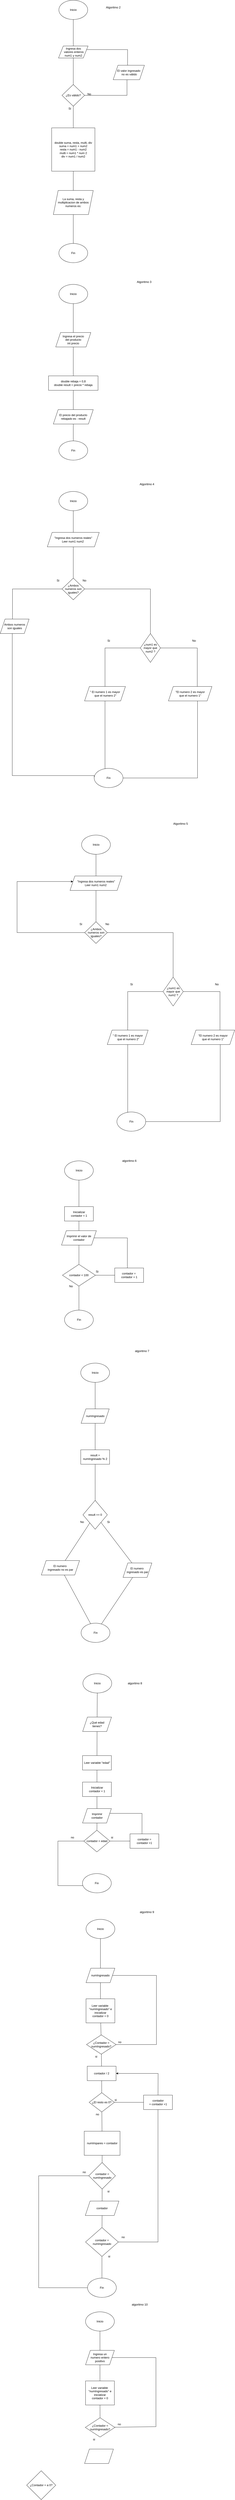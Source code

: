 <mxfile version="13.9.9" type="device"><diagram id="lBLk7PnsAYnbe1tD1kAD" name="Página-1"><mxGraphModel dx="766" dy="750" grid="1" gridSize="10" guides="1" tooltips="1" connect="1" arrows="1" fold="1" page="1" pageScale="1" pageWidth="827" pageHeight="1169" math="0" shadow="0"><root><mxCell id="0"/><mxCell id="1" parent="0"/><mxCell id="BVB68M3eMzDPPfZ8XXf3-4" value="" style="edgeStyle=orthogonalEdgeStyle;rounded=0;orthogonalLoop=1;jettySize=auto;html=1;endArrow=none;endFill=0;" parent="1" source="BVB68M3eMzDPPfZ8XXf3-1" target="BVB68M3eMzDPPfZ8XXf3-3" edge="1"><mxGeometry relative="1" as="geometry"/></mxCell><mxCell id="BVB68M3eMzDPPfZ8XXf3-1" value="Inicio" style="ellipse;whiteSpace=wrap;html=1;" parent="1" vertex="1"><mxGeometry x="354" y="10" width="120" height="80" as="geometry"/></mxCell><mxCell id="BVB68M3eMzDPPfZ8XXf3-2" value="Fin" style="ellipse;whiteSpace=wrap;html=1;" parent="1" vertex="1"><mxGeometry x="354" y="1020" width="120" height="80" as="geometry"/></mxCell><mxCell id="BVB68M3eMzDPPfZ8XXf3-11" style="edgeStyle=orthogonalEdgeStyle;rounded=0;orthogonalLoop=1;jettySize=auto;html=1;entryX=0.5;entryY=0;entryDx=0;entryDy=0;endArrow=none;endFill=0;" parent="1" source="BVB68M3eMzDPPfZ8XXf3-3" target="BVB68M3eMzDPPfZ8XXf3-5" edge="1"><mxGeometry relative="1" as="geometry"/></mxCell><mxCell id="BVB68M3eMzDPPfZ8XXf3-3" value="Ingresa dos&lt;br&gt;&amp;nbsp;valores enteros&lt;br&gt;num1 y num2" style="shape=parallelogram;perimeter=parallelogramPerimeter;whiteSpace=wrap;html=1;fixedSize=1;" parent="1" vertex="1"><mxGeometry x="352.5" y="200" width="123" height="50" as="geometry"/></mxCell><mxCell id="BVB68M3eMzDPPfZ8XXf3-7" style="edgeStyle=orthogonalEdgeStyle;rounded=0;orthogonalLoop=1;jettySize=auto;html=1;entryX=0.442;entryY=0.983;entryDx=0;entryDy=0;entryPerimeter=0;endArrow=none;endFill=0;" parent="1" source="BVB68M3eMzDPPfZ8XXf3-5" target="BVB68M3eMzDPPfZ8XXf3-6" edge="1"><mxGeometry relative="1" as="geometry"/></mxCell><mxCell id="BVB68M3eMzDPPfZ8XXf3-5" value="¿Es válido?" style="rhombus;whiteSpace=wrap;html=1;" parent="1" vertex="1"><mxGeometry x="367" y="360" width="94" height="90" as="geometry"/></mxCell><mxCell id="BVB68M3eMzDPPfZ8XXf3-10" style="edgeStyle=orthogonalEdgeStyle;rounded=0;orthogonalLoop=1;jettySize=auto;html=1;endArrow=none;endFill=0;" parent="1" source="BVB68M3eMzDPPfZ8XXf3-6" target="BVB68M3eMzDPPfZ8XXf3-3" edge="1"><mxGeometry relative="1" as="geometry"><Array as="points"><mxPoint x="640" y="215"/></Array></mxGeometry></mxCell><mxCell id="BVB68M3eMzDPPfZ8XXf3-6" value="El valor ingresado&lt;br&gt;&amp;nbsp;no es válido" style="shape=parallelogram;perimeter=parallelogramPerimeter;whiteSpace=wrap;html=1;fixedSize=1;" parent="1" vertex="1"><mxGeometry x="580" y="280" width="130" height="60" as="geometry"/></mxCell><mxCell id="BVB68M3eMzDPPfZ8XXf3-8" value="No" style="text;html=1;align=center;verticalAlign=middle;resizable=0;points=[];autosize=1;" parent="1" vertex="1"><mxGeometry x="465" y="390" width="30" height="20" as="geometry"/></mxCell><mxCell id="BVB68M3eMzDPPfZ8XXf3-17" value="" style="edgeStyle=orthogonalEdgeStyle;rounded=0;orthogonalLoop=1;jettySize=auto;html=1;endArrow=none;endFill=0;" parent="1" source="BVB68M3eMzDPPfZ8XXf3-12" target="BVB68M3eMzDPPfZ8XXf3-16" edge="1"><mxGeometry relative="1" as="geometry"/></mxCell><mxCell id="BVB68M3eMzDPPfZ8XXf3-18" style="edgeStyle=orthogonalEdgeStyle;rounded=0;orthogonalLoop=1;jettySize=auto;html=1;endArrow=none;endFill=0;" parent="1" source="BVB68M3eMzDPPfZ8XXf3-12" target="BVB68M3eMzDPPfZ8XXf3-5" edge="1"><mxGeometry relative="1" as="geometry"/></mxCell><mxCell id="BVB68M3eMzDPPfZ8XXf3-12" value="double suma, resta, multi, div&lt;br&gt;suma = num1 + num2&lt;br&gt;resta = num1 - num2&lt;br&gt;multi = num1 * num 2&lt;br&gt;div = num1 / num2" style="whiteSpace=wrap;html=1;aspect=fixed;" parent="1" vertex="1"><mxGeometry x="324" y="540" width="180" height="180" as="geometry"/></mxCell><mxCell id="BVB68M3eMzDPPfZ8XXf3-14" value="Si" style="text;html=1;align=center;verticalAlign=middle;resizable=0;points=[];autosize=1;" parent="1" vertex="1"><mxGeometry x="384" y="450" width="30" height="20" as="geometry"/></mxCell><mxCell id="BVB68M3eMzDPPfZ8XXf3-19" style="edgeStyle=orthogonalEdgeStyle;rounded=0;orthogonalLoop=1;jettySize=auto;html=1;entryX=0.5;entryY=0;entryDx=0;entryDy=0;endArrow=none;endFill=0;" parent="1" source="BVB68M3eMzDPPfZ8XXf3-16" target="BVB68M3eMzDPPfZ8XXf3-2" edge="1"><mxGeometry relative="1" as="geometry"/></mxCell><mxCell id="BVB68M3eMzDPPfZ8XXf3-16" value="La suma, resta y multiplicacion de ambos numeros es:" style="shape=parallelogram;perimeter=parallelogramPerimeter;whiteSpace=wrap;html=1;fixedSize=1;" parent="1" vertex="1"><mxGeometry x="331" y="800" width="166" height="100" as="geometry"/></mxCell><mxCell id="BVB68M3eMzDPPfZ8XXf3-20" value="Algoritmo 2" style="text;html=1;align=center;verticalAlign=middle;resizable=0;points=[];autosize=1;" parent="1" vertex="1"><mxGeometry x="540" y="30" width="80" height="20" as="geometry"/></mxCell><mxCell id="BVB68M3eMzDPPfZ8XXf3-21" value="Algoritmo 3&amp;nbsp;" style="text;html=1;align=center;verticalAlign=middle;resizable=0;points=[];autosize=1;" parent="1" vertex="1"><mxGeometry x="670" y="1170" width="80" height="20" as="geometry"/></mxCell><mxCell id="BVB68M3eMzDPPfZ8XXf3-25" style="edgeStyle=orthogonalEdgeStyle;rounded=0;orthogonalLoop=1;jettySize=auto;html=1;entryX=0.5;entryY=0;entryDx=0;entryDy=0;endArrow=none;endFill=0;" parent="1" source="BVB68M3eMzDPPfZ8XXf3-22" target="BVB68M3eMzDPPfZ8XXf3-24" edge="1"><mxGeometry relative="1" as="geometry"/></mxCell><mxCell id="BVB68M3eMzDPPfZ8XXf3-22" value="Inicio" style="ellipse;whiteSpace=wrap;html=1;" parent="1" vertex="1"><mxGeometry x="354" y="1190" width="120" height="80" as="geometry"/></mxCell><mxCell id="BVB68M3eMzDPPfZ8XXf3-23" value="Fin" style="ellipse;whiteSpace=wrap;html=1;" parent="1" vertex="1"><mxGeometry x="354" y="1840" width="120" height="80" as="geometry"/></mxCell><mxCell id="BVB68M3eMzDPPfZ8XXf3-27" style="edgeStyle=orthogonalEdgeStyle;rounded=0;orthogonalLoop=1;jettySize=auto;html=1;entryX=0.5;entryY=0.167;entryDx=0;entryDy=0;entryPerimeter=0;endArrow=none;endFill=0;" parent="1" source="BVB68M3eMzDPPfZ8XXf3-24" target="BVB68M3eMzDPPfZ8XXf3-26" edge="1"><mxGeometry relative="1" as="geometry"/></mxCell><mxCell id="BVB68M3eMzDPPfZ8XXf3-24" value="Ingresa el precio &lt;br&gt;del producto&lt;br&gt;int precio" style="shape=parallelogram;perimeter=parallelogramPerimeter;whiteSpace=wrap;html=1;fixedSize=1;" parent="1" vertex="1"><mxGeometry x="341" y="1390" width="146" height="60" as="geometry"/></mxCell><mxCell id="BVB68M3eMzDPPfZ8XXf3-29" style="edgeStyle=orthogonalEdgeStyle;rounded=0;orthogonalLoop=1;jettySize=auto;html=1;entryX=0.5;entryY=0.167;entryDx=0;entryDy=0;entryPerimeter=0;endArrow=none;endFill=0;" parent="1" source="BVB68M3eMzDPPfZ8XXf3-26" target="BVB68M3eMzDPPfZ8XXf3-28" edge="1"><mxGeometry relative="1" as="geometry"/></mxCell><mxCell id="BVB68M3eMzDPPfZ8XXf3-26" value="double rebaja = 0,8&lt;br&gt;double result = precio * rebaja" style="rounded=0;whiteSpace=wrap;html=1;" parent="1" vertex="1"><mxGeometry x="311" y="1570" width="206" height="60" as="geometry"/></mxCell><mxCell id="BVB68M3eMzDPPfZ8XXf3-30" style="edgeStyle=orthogonalEdgeStyle;rounded=0;orthogonalLoop=1;jettySize=auto;html=1;entryX=0.5;entryY=0;entryDx=0;entryDy=0;endArrow=none;endFill=0;" parent="1" source="BVB68M3eMzDPPfZ8XXf3-28" target="BVB68M3eMzDPPfZ8XXf3-23" edge="1"><mxGeometry relative="1" as="geometry"/></mxCell><mxCell id="BVB68M3eMzDPPfZ8XXf3-28" value="El precio del producto rebajado es : result" style="shape=parallelogram;perimeter=parallelogramPerimeter;whiteSpace=wrap;html=1;fixedSize=1;" parent="1" vertex="1"><mxGeometry x="331" y="1710" width="166" height="60" as="geometry"/></mxCell><mxCell id="BVB68M3eMzDPPfZ8XXf3-31" value="Algoritmo 4" style="text;html=1;align=center;verticalAlign=middle;resizable=0;points=[];autosize=1;" parent="1" vertex="1"><mxGeometry x="680" y="2010" width="80" height="20" as="geometry"/></mxCell><mxCell id="BVB68M3eMzDPPfZ8XXf3-35" style="edgeStyle=orthogonalEdgeStyle;rounded=0;orthogonalLoop=1;jettySize=auto;html=1;entryX=0.5;entryY=0;entryDx=0;entryDy=0;endArrow=none;endFill=0;" parent="1" source="BVB68M3eMzDPPfZ8XXf3-32" target="BVB68M3eMzDPPfZ8XXf3-34" edge="1"><mxGeometry relative="1" as="geometry"/></mxCell><mxCell id="BVB68M3eMzDPPfZ8XXf3-32" value="Inicio" style="ellipse;whiteSpace=wrap;html=1;" parent="1" vertex="1"><mxGeometry x="354" y="2050" width="120" height="80" as="geometry"/></mxCell><mxCell id="BVB68M3eMzDPPfZ8XXf3-33" value="Fin" style="ellipse;whiteSpace=wrap;html=1;" parent="1" vertex="1"><mxGeometry x="501" y="3200" width="120" height="80" as="geometry"/></mxCell><mxCell id="BVB68M3eMzDPPfZ8XXf3-45" style="edgeStyle=orthogonalEdgeStyle;rounded=0;orthogonalLoop=1;jettySize=auto;html=1;entryX=0.5;entryY=0;entryDx=0;entryDy=0;endArrow=none;endFill=0;" parent="1" source="BVB68M3eMzDPPfZ8XXf3-34" target="BVB68M3eMzDPPfZ8XXf3-44" edge="1"><mxGeometry relative="1" as="geometry"/></mxCell><mxCell id="BVB68M3eMzDPPfZ8XXf3-34" value="&quot;Ingresa dos numeros reales&quot;&lt;br&gt;Leer num1 num2&amp;nbsp;" style="shape=parallelogram;perimeter=parallelogramPerimeter;whiteSpace=wrap;html=1;fixedSize=1;" parent="1" vertex="1"><mxGeometry x="306" y="2220" width="216" height="60" as="geometry"/></mxCell><mxCell id="BVB68M3eMzDPPfZ8XXf3-40" style="edgeStyle=orthogonalEdgeStyle;rounded=0;orthogonalLoop=1;jettySize=auto;html=1;entryX=0.5;entryY=0;entryDx=0;entryDy=0;endArrow=none;endFill=0;" parent="1" source="BVB68M3eMzDPPfZ8XXf3-36" target="BVB68M3eMzDPPfZ8XXf3-38" edge="1"><mxGeometry relative="1" as="geometry"><Array as="points"><mxPoint x="546" y="2700"/></Array></mxGeometry></mxCell><mxCell id="BVB68M3eMzDPPfZ8XXf3-42" style="edgeStyle=orthogonalEdgeStyle;rounded=0;orthogonalLoop=1;jettySize=auto;html=1;entryX=0.5;entryY=0;entryDx=0;entryDy=0;endArrow=none;endFill=0;" parent="1" source="BVB68M3eMzDPPfZ8XXf3-36" target="BVB68M3eMzDPPfZ8XXf3-39" edge="1"><mxGeometry relative="1" as="geometry"><Array as="points"><mxPoint x="930" y="2700"/><mxPoint x="930" y="2860"/></Array></mxGeometry></mxCell><mxCell id="BVB68M3eMzDPPfZ8XXf3-36" value="¿num1 es mayor que num2 ?" style="rhombus;whiteSpace=wrap;html=1;" parent="1" vertex="1"><mxGeometry x="693" y="2640" width="84" height="120" as="geometry"/></mxCell><mxCell id="BVB68M3eMzDPPfZ8XXf3-52" style="edgeStyle=orthogonalEdgeStyle;rounded=0;orthogonalLoop=1;jettySize=auto;html=1;entryX=0.375;entryY=0.025;entryDx=0;entryDy=0;entryPerimeter=0;endArrow=none;endFill=0;" parent="1" source="BVB68M3eMzDPPfZ8XXf3-38" target="BVB68M3eMzDPPfZ8XXf3-33" edge="1"><mxGeometry relative="1" as="geometry"/></mxCell><mxCell id="BVB68M3eMzDPPfZ8XXf3-38" value="&quot; El numero 1 es mayor&lt;br&gt;&amp;nbsp;que el numero 2&quot;" style="shape=parallelogram;perimeter=parallelogramPerimeter;whiteSpace=wrap;html=1;fixedSize=1;" parent="1" vertex="1"><mxGeometry x="461" y="2860" width="170" height="60" as="geometry"/></mxCell><mxCell id="BVB68M3eMzDPPfZ8XXf3-53" style="edgeStyle=orthogonalEdgeStyle;rounded=0;orthogonalLoop=1;jettySize=auto;html=1;entryX=1;entryY=0.5;entryDx=0;entryDy=0;endArrow=none;endFill=0;" parent="1" source="BVB68M3eMzDPPfZ8XXf3-39" target="BVB68M3eMzDPPfZ8XXf3-33" edge="1"><mxGeometry relative="1" as="geometry"><Array as="points"><mxPoint x="931" y="3240"/></Array></mxGeometry></mxCell><mxCell id="BVB68M3eMzDPPfZ8XXf3-39" value="&quot;El numero 2 es mayor &lt;br&gt;que el numero 1&quot;" style="shape=parallelogram;perimeter=parallelogramPerimeter;whiteSpace=wrap;html=1;fixedSize=1;" parent="1" vertex="1"><mxGeometry x="810" y="2860" width="181" height="60" as="geometry"/></mxCell><mxCell id="BVB68M3eMzDPPfZ8XXf3-41" value="Si" style="text;html=1;align=center;verticalAlign=middle;resizable=0;points=[];autosize=1;" parent="1" vertex="1"><mxGeometry x="546" y="2660" width="30" height="20" as="geometry"/></mxCell><mxCell id="BVB68M3eMzDPPfZ8XXf3-43" value="No" style="text;html=1;align=center;verticalAlign=middle;resizable=0;points=[];autosize=1;" parent="1" vertex="1"><mxGeometry x="901" y="2660" width="30" height="20" as="geometry"/></mxCell><mxCell id="BVB68M3eMzDPPfZ8XXf3-46" style="edgeStyle=orthogonalEdgeStyle;rounded=0;orthogonalLoop=1;jettySize=auto;html=1;entryX=0.5;entryY=0;entryDx=0;entryDy=0;endArrow=none;endFill=0;" parent="1" source="BVB68M3eMzDPPfZ8XXf3-44" target="BVB68M3eMzDPPfZ8XXf3-36" edge="1"><mxGeometry relative="1" as="geometry"/></mxCell><mxCell id="BVB68M3eMzDPPfZ8XXf3-49" style="edgeStyle=orthogonalEdgeStyle;rounded=0;orthogonalLoop=1;jettySize=auto;html=1;entryX=0.425;entryY=0;entryDx=0;entryDy=0;entryPerimeter=0;endArrow=none;endFill=0;" parent="1" source="BVB68M3eMzDPPfZ8XXf3-44" target="BVB68M3eMzDPPfZ8XXf3-48" edge="1"><mxGeometry relative="1" as="geometry"/></mxCell><mxCell id="BVB68M3eMzDPPfZ8XXf3-44" value="¿Ambos numeros son iguales?" style="rhombus;whiteSpace=wrap;html=1;" parent="1" vertex="1"><mxGeometry x="367" y="2410" width="94" height="90" as="geometry"/></mxCell><mxCell id="BVB68M3eMzDPPfZ8XXf3-47" value="No" style="text;html=1;align=center;verticalAlign=middle;resizable=0;points=[];autosize=1;" parent="1" vertex="1"><mxGeometry x="445" y="2410" width="30" height="20" as="geometry"/></mxCell><mxCell id="BVB68M3eMzDPPfZ8XXf3-50" style="edgeStyle=orthogonalEdgeStyle;rounded=0;orthogonalLoop=1;jettySize=auto;html=1;entryX=0;entryY=0.5;entryDx=0;entryDy=0;endArrow=none;endFill=0;" parent="1" source="BVB68M3eMzDPPfZ8XXf3-48" target="BVB68M3eMzDPPfZ8XXf3-33" edge="1"><mxGeometry relative="1" as="geometry"><Array as="points"><mxPoint x="160" y="3230"/></Array></mxGeometry></mxCell><mxCell id="BVB68M3eMzDPPfZ8XXf3-48" value="Ambos numeros &lt;br&gt;son iguales" style="shape=parallelogram;perimeter=parallelogramPerimeter;whiteSpace=wrap;html=1;fixedSize=1;" parent="1" vertex="1"><mxGeometry x="110" y="2580" width="120" height="60" as="geometry"/></mxCell><mxCell id="BVB68M3eMzDPPfZ8XXf3-51" value="Si" style="text;html=1;align=center;verticalAlign=middle;resizable=0;points=[];autosize=1;" parent="1" vertex="1"><mxGeometry x="335" y="2410" width="30" height="20" as="geometry"/></mxCell><mxCell id="R2wnOJMzcIzWDhsqf9Nb-3" value="Algoritmo 5" style="text;html=1;align=center;verticalAlign=middle;resizable=0;points=[];autosize=1;" parent="1" vertex="1"><mxGeometry x="820" y="3420" width="80" height="20" as="geometry"/></mxCell><mxCell id="R2wnOJMzcIzWDhsqf9Nb-4" style="edgeStyle=orthogonalEdgeStyle;rounded=0;orthogonalLoop=1;jettySize=auto;html=1;entryX=0.5;entryY=0;entryDx=0;entryDy=0;endArrow=none;endFill=0;" parent="1" source="R2wnOJMzcIzWDhsqf9Nb-5" target="R2wnOJMzcIzWDhsqf9Nb-8" edge="1"><mxGeometry relative="1" as="geometry"/></mxCell><mxCell id="R2wnOJMzcIzWDhsqf9Nb-5" value="Inicio" style="ellipse;whiteSpace=wrap;html=1;" parent="1" vertex="1"><mxGeometry x="448.5" y="3477" width="120" height="80" as="geometry"/></mxCell><mxCell id="R2wnOJMzcIzWDhsqf9Nb-6" value="Fin" style="ellipse;whiteSpace=wrap;html=1;" parent="1" vertex="1"><mxGeometry x="595.5" y="4627" width="120" height="80" as="geometry"/></mxCell><mxCell id="R2wnOJMzcIzWDhsqf9Nb-7" style="edgeStyle=orthogonalEdgeStyle;rounded=0;orthogonalLoop=1;jettySize=auto;html=1;entryX=0.5;entryY=0;entryDx=0;entryDy=0;endArrow=none;endFill=0;" parent="1" source="R2wnOJMzcIzWDhsqf9Nb-8" target="R2wnOJMzcIzWDhsqf9Nb-20" edge="1"><mxGeometry relative="1" as="geometry"/></mxCell><mxCell id="R2wnOJMzcIzWDhsqf9Nb-8" value="&quot;Ingresa dos numeros reales&quot;&lt;br&gt;Leer num1 num2&amp;nbsp;" style="shape=parallelogram;perimeter=parallelogramPerimeter;whiteSpace=wrap;html=1;fixedSize=1;" parent="1" vertex="1"><mxGeometry x="400.5" y="3647" width="216" height="60" as="geometry"/></mxCell><mxCell id="R2wnOJMzcIzWDhsqf9Nb-9" style="edgeStyle=orthogonalEdgeStyle;rounded=0;orthogonalLoop=1;jettySize=auto;html=1;entryX=0.5;entryY=0;entryDx=0;entryDy=0;endArrow=none;endFill=0;" parent="1" source="R2wnOJMzcIzWDhsqf9Nb-11" target="R2wnOJMzcIzWDhsqf9Nb-13" edge="1"><mxGeometry relative="1" as="geometry"><Array as="points"><mxPoint x="640.5" y="4127"/></Array></mxGeometry></mxCell><mxCell id="R2wnOJMzcIzWDhsqf9Nb-10" style="edgeStyle=orthogonalEdgeStyle;rounded=0;orthogonalLoop=1;jettySize=auto;html=1;entryX=0.5;entryY=0;entryDx=0;entryDy=0;endArrow=none;endFill=0;" parent="1" source="R2wnOJMzcIzWDhsqf9Nb-11" target="R2wnOJMzcIzWDhsqf9Nb-15" edge="1"><mxGeometry relative="1" as="geometry"><Array as="points"><mxPoint x="1024.5" y="4127"/><mxPoint x="1024.5" y="4287"/></Array></mxGeometry></mxCell><mxCell id="R2wnOJMzcIzWDhsqf9Nb-11" value="¿num1 es mayor que num2 ?" style="rhombus;whiteSpace=wrap;html=1;" parent="1" vertex="1"><mxGeometry x="787.5" y="4067" width="84" height="120" as="geometry"/></mxCell><mxCell id="R2wnOJMzcIzWDhsqf9Nb-12" style="edgeStyle=orthogonalEdgeStyle;rounded=0;orthogonalLoop=1;jettySize=auto;html=1;entryX=0.375;entryY=0.025;entryDx=0;entryDy=0;entryPerimeter=0;endArrow=none;endFill=0;" parent="1" source="R2wnOJMzcIzWDhsqf9Nb-13" target="R2wnOJMzcIzWDhsqf9Nb-6" edge="1"><mxGeometry relative="1" as="geometry"/></mxCell><mxCell id="R2wnOJMzcIzWDhsqf9Nb-13" value="&quot; El numero 1 es mayor&lt;br&gt;&amp;nbsp;que el numero 2&quot;" style="shape=parallelogram;perimeter=parallelogramPerimeter;whiteSpace=wrap;html=1;fixedSize=1;" parent="1" vertex="1"><mxGeometry x="555.5" y="4287" width="170" height="60" as="geometry"/></mxCell><mxCell id="R2wnOJMzcIzWDhsqf9Nb-14" style="edgeStyle=orthogonalEdgeStyle;rounded=0;orthogonalLoop=1;jettySize=auto;html=1;entryX=1;entryY=0.5;entryDx=0;entryDy=0;endArrow=none;endFill=0;" parent="1" source="R2wnOJMzcIzWDhsqf9Nb-15" target="R2wnOJMzcIzWDhsqf9Nb-6" edge="1"><mxGeometry relative="1" as="geometry"><Array as="points"><mxPoint x="1025.5" y="4667"/></Array></mxGeometry></mxCell><mxCell id="R2wnOJMzcIzWDhsqf9Nb-15" value="&quot;El numero 2 es mayor &lt;br&gt;que el numero 1&quot;" style="shape=parallelogram;perimeter=parallelogramPerimeter;whiteSpace=wrap;html=1;fixedSize=1;" parent="1" vertex="1"><mxGeometry x="904.5" y="4287" width="181" height="60" as="geometry"/></mxCell><mxCell id="R2wnOJMzcIzWDhsqf9Nb-16" value="Si" style="text;html=1;align=center;verticalAlign=middle;resizable=0;points=[];autosize=1;" parent="1" vertex="1"><mxGeometry x="640.5" y="4087" width="30" height="20" as="geometry"/></mxCell><mxCell id="R2wnOJMzcIzWDhsqf9Nb-17" value="No" style="text;html=1;align=center;verticalAlign=middle;resizable=0;points=[];autosize=1;" parent="1" vertex="1"><mxGeometry x="995.5" y="4087" width="30" height="20" as="geometry"/></mxCell><mxCell id="R2wnOJMzcIzWDhsqf9Nb-18" style="edgeStyle=orthogonalEdgeStyle;rounded=0;orthogonalLoop=1;jettySize=auto;html=1;entryX=0.5;entryY=0;entryDx=0;entryDy=0;endArrow=none;endFill=0;" parent="1" source="R2wnOJMzcIzWDhsqf9Nb-20" target="R2wnOJMzcIzWDhsqf9Nb-11" edge="1"><mxGeometry relative="1" as="geometry"/></mxCell><mxCell id="R2wnOJMzcIzWDhsqf9Nb-26" style="edgeStyle=orthogonalEdgeStyle;rounded=0;orthogonalLoop=1;jettySize=auto;html=1;" parent="1" source="R2wnOJMzcIzWDhsqf9Nb-20" target="R2wnOJMzcIzWDhsqf9Nb-8" edge="1"><mxGeometry relative="1" as="geometry"><mxPoint x="240" y="3670" as="targetPoint"/><Array as="points"><mxPoint x="180" y="3882"/><mxPoint x="180" y="3670"/></Array></mxGeometry></mxCell><mxCell id="R2wnOJMzcIzWDhsqf9Nb-20" value="¿Ambos numeros son iguales?" style="rhombus;whiteSpace=wrap;html=1;" parent="1" vertex="1"><mxGeometry x="461.5" y="3837" width="94" height="90" as="geometry"/></mxCell><mxCell id="R2wnOJMzcIzWDhsqf9Nb-21" value="No" style="text;html=1;align=center;verticalAlign=middle;resizable=0;points=[];autosize=1;" parent="1" vertex="1"><mxGeometry x="539.5" y="3837" width="30" height="20" as="geometry"/></mxCell><mxCell id="R2wnOJMzcIzWDhsqf9Nb-24" value="Si" style="text;html=1;align=center;verticalAlign=middle;resizable=0;points=[];autosize=1;" parent="1" vertex="1"><mxGeometry x="429.5" y="3837" width="30" height="20" as="geometry"/></mxCell><mxCell id="R2wnOJMzcIzWDhsqf9Nb-45" style="edgeStyle=orthogonalEdgeStyle;rounded=0;orthogonalLoop=1;jettySize=auto;html=1;endArrow=none;endFill=0;" parent="1" source="R2wnOJMzcIzWDhsqf9Nb-27" target="R2wnOJMzcIzWDhsqf9Nb-35" edge="1"><mxGeometry relative="1" as="geometry"/></mxCell><mxCell id="R2wnOJMzcIzWDhsqf9Nb-27" value="Inicio" style="ellipse;whiteSpace=wrap;html=1;" parent="1" vertex="1"><mxGeometry x="377.5" y="4830" width="120" height="80" as="geometry"/></mxCell><mxCell id="R2wnOJMzcIzWDhsqf9Nb-30" value="Fin" style="ellipse;whiteSpace=wrap;html=1;" parent="1" vertex="1"><mxGeometry x="377.5" y="5450" width="120" height="80" as="geometry"/></mxCell><mxCell id="R2wnOJMzcIzWDhsqf9Nb-42" style="edgeStyle=orthogonalEdgeStyle;rounded=0;orthogonalLoop=1;jettySize=auto;html=1;endArrow=none;endFill=0;" parent="1" source="R2wnOJMzcIzWDhsqf9Nb-34" target="R2wnOJMzcIzWDhsqf9Nb-41" edge="1"><mxGeometry relative="1" as="geometry"/></mxCell><mxCell id="R2wnOJMzcIzWDhsqf9Nb-44" style="edgeStyle=orthogonalEdgeStyle;rounded=0;orthogonalLoop=1;jettySize=auto;html=1;endArrow=none;endFill=0;" parent="1" source="R2wnOJMzcIzWDhsqf9Nb-34" target="R2wnOJMzcIzWDhsqf9Nb-30" edge="1"><mxGeometry relative="1" as="geometry"/></mxCell><mxCell id="R2wnOJMzcIzWDhsqf9Nb-34" value="contador &amp;lt; 100 " style="rhombus;whiteSpace=wrap;html=1;fontFamily=Helvetica;fontSize=12;fontColor=#000000;align=center;strokeColor=#000000;fillColor=#ffffff;" parent="1" vertex="1"><mxGeometry x="369" y="5260" width="137" height="90" as="geometry"/></mxCell><mxCell id="R2wnOJMzcIzWDhsqf9Nb-47" style="edgeStyle=orthogonalEdgeStyle;rounded=0;orthogonalLoop=1;jettySize=auto;html=1;endArrow=none;endFill=0;" parent="1" source="R2wnOJMzcIzWDhsqf9Nb-35" target="R2wnOJMzcIzWDhsqf9Nb-36" edge="1"><mxGeometry relative="1" as="geometry"/></mxCell><mxCell id="R2wnOJMzcIzWDhsqf9Nb-35" value="Inicializar &lt;br&gt;contador = 1" style="rounded=0;whiteSpace=wrap;html=1;" parent="1" vertex="1"><mxGeometry x="377.5" y="5020" width="120" height="60" as="geometry"/></mxCell><mxCell id="R2wnOJMzcIzWDhsqf9Nb-48" style="edgeStyle=orthogonalEdgeStyle;rounded=0;orthogonalLoop=1;jettySize=auto;html=1;endArrow=none;endFill=0;" parent="1" source="R2wnOJMzcIzWDhsqf9Nb-36" target="R2wnOJMzcIzWDhsqf9Nb-34" edge="1"><mxGeometry relative="1" as="geometry"/></mxCell><mxCell id="R2wnOJMzcIzWDhsqf9Nb-36" value="Imprimir el valor de contador" style="shape=parallelogram;perimeter=parallelogramPerimeter;whiteSpace=wrap;html=1;fixedSize=1;fontFamily=Helvetica;fontSize=12;fontColor=#000000;align=center;strokeColor=#000000;fillColor=#ffffff;" parent="1" vertex="1"><mxGeometry x="365" y="5120" width="145" height="60" as="geometry"/></mxCell><mxCell id="R2wnOJMzcIzWDhsqf9Nb-43" style="edgeStyle=orthogonalEdgeStyle;rounded=0;orthogonalLoop=1;jettySize=auto;html=1;endArrow=none;endFill=0;" parent="1" source="R2wnOJMzcIzWDhsqf9Nb-41" target="R2wnOJMzcIzWDhsqf9Nb-36" edge="1"><mxGeometry relative="1" as="geometry"><Array as="points"><mxPoint x="639" y="5150"/></Array></mxGeometry></mxCell><mxCell id="R2wnOJMzcIzWDhsqf9Nb-41" value="contador =&amp;nbsp;&lt;br&gt;contador + 1" style="rounded=0;whiteSpace=wrap;html=1;" parent="1" vertex="1"><mxGeometry x="586.5" y="5275" width="120" height="60" as="geometry"/></mxCell><mxCell id="R2wnOJMzcIzWDhsqf9Nb-49" value="Si" style="text;html=1;align=center;verticalAlign=middle;resizable=0;points=[];autosize=1;" parent="1" vertex="1"><mxGeometry x="497.5" y="5280" width="30" height="20" as="geometry"/></mxCell><mxCell id="R2wnOJMzcIzWDhsqf9Nb-50" value="No" style="text;html=1;align=center;verticalAlign=middle;resizable=0;points=[];autosize=1;" parent="1" vertex="1"><mxGeometry x="389" y="5341" width="30" height="20" as="geometry"/></mxCell><mxCell id="R2wnOJMzcIzWDhsqf9Nb-51" value="algoritmo 6" style="text;html=1;align=center;verticalAlign=middle;resizable=0;points=[];autosize=1;" parent="1" vertex="1"><mxGeometry x="611.5" y="4820" width="70" height="20" as="geometry"/></mxCell><mxCell id="R2wnOJMzcIzWDhsqf9Nb-55" style="edgeStyle=orthogonalEdgeStyle;rounded=0;orthogonalLoop=1;jettySize=auto;html=1;endArrow=none;endFill=0;" parent="1" source="R2wnOJMzcIzWDhsqf9Nb-52" target="R2wnOJMzcIzWDhsqf9Nb-54" edge="1"><mxGeometry relative="1" as="geometry"/></mxCell><mxCell id="R2wnOJMzcIzWDhsqf9Nb-52" value="Inicio" style="ellipse;whiteSpace=wrap;html=1;" parent="1" vertex="1"><mxGeometry x="445" y="5670" width="120" height="80" as="geometry"/></mxCell><mxCell id="R2wnOJMzcIzWDhsqf9Nb-53" value="algoritmo 7" style="text;html=1;align=center;verticalAlign=middle;resizable=0;points=[];autosize=1;" parent="1" vertex="1"><mxGeometry x="665" y="5610" width="70" height="20" as="geometry"/></mxCell><mxCell id="R2wnOJMzcIzWDhsqf9Nb-57" style="edgeStyle=orthogonalEdgeStyle;rounded=0;orthogonalLoop=1;jettySize=auto;html=1;endArrow=none;endFill=0;" parent="1" source="R2wnOJMzcIzWDhsqf9Nb-54" target="R2wnOJMzcIzWDhsqf9Nb-56" edge="1"><mxGeometry relative="1" as="geometry"/></mxCell><mxCell id="R2wnOJMzcIzWDhsqf9Nb-54" value="numIngresado" style="shape=parallelogram;perimeter=parallelogramPerimeter;whiteSpace=wrap;html=1;fixedSize=1;" parent="1" vertex="1"><mxGeometry x="446.5" y="5860" width="117" height="60" as="geometry"/></mxCell><mxCell id="R2wnOJMzcIzWDhsqf9Nb-59" style="edgeStyle=orthogonalEdgeStyle;rounded=0;orthogonalLoop=1;jettySize=auto;html=1;endArrow=none;endFill=0;" parent="1" source="R2wnOJMzcIzWDhsqf9Nb-56" target="R2wnOJMzcIzWDhsqf9Nb-58" edge="1"><mxGeometry relative="1" as="geometry"/></mxCell><mxCell id="R2wnOJMzcIzWDhsqf9Nb-56" value="result =&lt;br&gt;numIngresado % 2" style="rounded=0;whiteSpace=wrap;html=1;" parent="1" vertex="1"><mxGeometry x="445" y="6030" width="120" height="60" as="geometry"/></mxCell><mxCell id="R2wnOJMzcIzWDhsqf9Nb-63" style="rounded=0;orthogonalLoop=1;jettySize=auto;html=1;endArrow=none;endFill=0;" parent="1" source="R2wnOJMzcIzWDhsqf9Nb-58" target="R2wnOJMzcIzWDhsqf9Nb-61" edge="1"><mxGeometry relative="1" as="geometry"/></mxCell><mxCell id="R2wnOJMzcIzWDhsqf9Nb-64" style="edgeStyle=none;rounded=0;orthogonalLoop=1;jettySize=auto;html=1;endArrow=none;endFill=0;" parent="1" source="R2wnOJMzcIzWDhsqf9Nb-58" target="R2wnOJMzcIzWDhsqf9Nb-60" edge="1"><mxGeometry relative="1" as="geometry"/></mxCell><mxCell id="R2wnOJMzcIzWDhsqf9Nb-58" value="result == 0" style="rhombus;whiteSpace=wrap;html=1;" parent="1" vertex="1"><mxGeometry x="454.25" y="6240" width="101.5" height="120" as="geometry"/></mxCell><mxCell id="R2wnOJMzcIzWDhsqf9Nb-68" style="edgeStyle=none;rounded=0;orthogonalLoop=1;jettySize=auto;html=1;endArrow=none;endFill=0;" parent="1" source="R2wnOJMzcIzWDhsqf9Nb-60" target="R2wnOJMzcIzWDhsqf9Nb-62" edge="1"><mxGeometry relative="1" as="geometry"/></mxCell><mxCell id="R2wnOJMzcIzWDhsqf9Nb-60" value="El numero&amp;nbsp;&lt;br&gt;ingresado es par" style="shape=parallelogram;perimeter=parallelogramPerimeter;whiteSpace=wrap;html=1;fixedSize=1;" parent="1" vertex="1"><mxGeometry x="621" y="6500" width="120" height="60" as="geometry"/></mxCell><mxCell id="R2wnOJMzcIzWDhsqf9Nb-67" style="edgeStyle=none;rounded=0;orthogonalLoop=1;jettySize=auto;html=1;endArrow=none;endFill=0;" parent="1" source="R2wnOJMzcIzWDhsqf9Nb-61" target="R2wnOJMzcIzWDhsqf9Nb-62" edge="1"><mxGeometry relative="1" as="geometry"/></mxCell><mxCell id="R2wnOJMzcIzWDhsqf9Nb-61" value="El numero&amp;nbsp;&lt;br&gt;ingresado no es par" style="shape=parallelogram;perimeter=parallelogramPerimeter;whiteSpace=wrap;html=1;fixedSize=1;" parent="1" vertex="1"><mxGeometry x="281" y="6490" width="159" height="60" as="geometry"/></mxCell><mxCell id="R2wnOJMzcIzWDhsqf9Nb-62" value="Fin" style="ellipse;whiteSpace=wrap;html=1;" parent="1" vertex="1"><mxGeometry x="446.5" y="6750" width="120" height="80" as="geometry"/></mxCell><mxCell id="R2wnOJMzcIzWDhsqf9Nb-65" value="Si" style="text;html=1;align=center;verticalAlign=middle;resizable=0;points=[];autosize=1;" parent="1" vertex="1"><mxGeometry x="545" y="6320" width="30" height="20" as="geometry"/></mxCell><mxCell id="R2wnOJMzcIzWDhsqf9Nb-66" value="No" style="text;html=1;align=center;verticalAlign=middle;resizable=0;points=[];autosize=1;" parent="1" vertex="1"><mxGeometry x="435" y="6320" width="30" height="20" as="geometry"/></mxCell><mxCell id="R2wnOJMzcIzWDhsqf9Nb-71" style="edgeStyle=none;rounded=0;orthogonalLoop=1;jettySize=auto;html=1;endArrow=none;endFill=0;" parent="1" source="R2wnOJMzcIzWDhsqf9Nb-69" target="R2wnOJMzcIzWDhsqf9Nb-70" edge="1"><mxGeometry relative="1" as="geometry"/></mxCell><mxCell id="R2wnOJMzcIzWDhsqf9Nb-69" value="Inicio" style="ellipse;whiteSpace=wrap;html=1;" parent="1" vertex="1"><mxGeometry x="454" y="6960" width="120" height="80" as="geometry"/></mxCell><mxCell id="R2wnOJMzcIzWDhsqf9Nb-73" style="edgeStyle=none;rounded=0;orthogonalLoop=1;jettySize=auto;html=1;endArrow=none;endFill=0;" parent="1" source="R2wnOJMzcIzWDhsqf9Nb-70" target="R2wnOJMzcIzWDhsqf9Nb-72" edge="1"><mxGeometry relative="1" as="geometry"/></mxCell><mxCell id="R2wnOJMzcIzWDhsqf9Nb-70" value="¿Qué edad &lt;br&gt;tienes?" style="shape=parallelogram;perimeter=parallelogramPerimeter;whiteSpace=wrap;html=1;fixedSize=1;" parent="1" vertex="1"><mxGeometry x="453" y="7140" width="120" height="60" as="geometry"/></mxCell><mxCell id="R2wnOJMzcIzWDhsqf9Nb-76" style="edgeStyle=none;rounded=0;orthogonalLoop=1;jettySize=auto;html=1;endArrow=none;endFill=0;" parent="1" source="R2wnOJMzcIzWDhsqf9Nb-72" target="R2wnOJMzcIzWDhsqf9Nb-75" edge="1"><mxGeometry relative="1" as="geometry"/></mxCell><mxCell id="R2wnOJMzcIzWDhsqf9Nb-72" value="Leer variable &quot;edad&quot;" style="rounded=0;whiteSpace=wrap;html=1;" parent="1" vertex="1"><mxGeometry x="452.5" y="7300" width="120" height="60" as="geometry"/></mxCell><mxCell id="R2wnOJMzcIzWDhsqf9Nb-84" style="edgeStyle=orthogonalEdgeStyle;rounded=0;orthogonalLoop=1;jettySize=auto;html=1;endArrow=none;endFill=0;" parent="1" source="R2wnOJMzcIzWDhsqf9Nb-74" target="R2wnOJMzcIzWDhsqf9Nb-83" edge="1"><mxGeometry relative="1" as="geometry"><Array as="points"><mxPoint x="350" y="7655"/><mxPoint x="350" y="7840"/><mxPoint x="512" y="7840"/></Array></mxGeometry></mxCell><mxCell id="R2wnOJMzcIzWDhsqf9Nb-89" style="edgeStyle=orthogonalEdgeStyle;rounded=0;orthogonalLoop=1;jettySize=auto;html=1;endArrow=none;endFill=0;" parent="1" source="R2wnOJMzcIzWDhsqf9Nb-74" target="R2wnOJMzcIzWDhsqf9Nb-88" edge="1"><mxGeometry relative="1" as="geometry"/></mxCell><mxCell id="R2wnOJMzcIzWDhsqf9Nb-74" value="contador &amp;lt; edad" style="rhombus;whiteSpace=wrap;html=1;" parent="1" vertex="1"><mxGeometry x="458" y="7610" width="108.5" height="90" as="geometry"/></mxCell><mxCell id="R2wnOJMzcIzWDhsqf9Nb-86" style="edgeStyle=orthogonalEdgeStyle;rounded=0;orthogonalLoop=1;jettySize=auto;html=1;endArrow=none;endFill=0;" parent="1" source="R2wnOJMzcIzWDhsqf9Nb-75" target="R2wnOJMzcIzWDhsqf9Nb-85" edge="1"><mxGeometry relative="1" as="geometry"/></mxCell><mxCell id="R2wnOJMzcIzWDhsqf9Nb-75" value="Inicializar &lt;br&gt;contador = 1" style="rounded=0;whiteSpace=wrap;html=1;" parent="1" vertex="1"><mxGeometry x="452.5" y="7410" width="120" height="60" as="geometry"/></mxCell><mxCell id="R2wnOJMzcIzWDhsqf9Nb-79" value="no" style="text;html=1;align=center;verticalAlign=middle;resizable=0;points=[];autosize=1;" parent="1" vertex="1"><mxGeometry x="395" y="7630" width="30" height="20" as="geometry"/></mxCell><mxCell id="R2wnOJMzcIzWDhsqf9Nb-82" value="si" style="text;html=1;align=center;verticalAlign=middle;resizable=0;points=[];autosize=1;" parent="1" vertex="1"><mxGeometry x="565" y="7630" width="20" height="20" as="geometry"/></mxCell><mxCell id="R2wnOJMzcIzWDhsqf9Nb-83" value="Fin" style="ellipse;whiteSpace=wrap;html=1;" parent="1" vertex="1"><mxGeometry x="452.25" y="7790" width="120" height="80" as="geometry"/></mxCell><mxCell id="R2wnOJMzcIzWDhsqf9Nb-87" value="" style="edgeStyle=orthogonalEdgeStyle;rounded=0;orthogonalLoop=1;jettySize=auto;html=1;endArrow=none;endFill=0;" parent="1" source="R2wnOJMzcIzWDhsqf9Nb-85" target="R2wnOJMzcIzWDhsqf9Nb-74" edge="1"><mxGeometry relative="1" as="geometry"/></mxCell><mxCell id="R2wnOJMzcIzWDhsqf9Nb-85" value="Imprimir &lt;br&gt;contador" style="shape=parallelogram;perimeter=parallelogramPerimeter;whiteSpace=wrap;html=1;fixedSize=1;" parent="1" vertex="1"><mxGeometry x="452.5" y="7520" width="120" height="60" as="geometry"/></mxCell><mxCell id="R2wnOJMzcIzWDhsqf9Nb-90" style="edgeStyle=orthogonalEdgeStyle;rounded=0;orthogonalLoop=1;jettySize=auto;html=1;endArrow=none;endFill=0;" parent="1" source="R2wnOJMzcIzWDhsqf9Nb-88" target="R2wnOJMzcIzWDhsqf9Nb-85" edge="1"><mxGeometry relative="1" as="geometry"><mxPoint x="710" y="7540" as="targetPoint"/><Array as="points"><mxPoint x="700" y="7540"/></Array></mxGeometry></mxCell><mxCell id="R2wnOJMzcIzWDhsqf9Nb-88" value="contador = &lt;br&gt;contador +1" style="rounded=0;whiteSpace=wrap;html=1;" parent="1" vertex="1"><mxGeometry x="650" y="7625" width="120" height="60" as="geometry"/></mxCell><mxCell id="R2wnOJMzcIzWDhsqf9Nb-91" value="algoritmo 8" style="text;html=1;align=center;verticalAlign=middle;resizable=0;points=[];autosize=1;" parent="1" vertex="1"><mxGeometry x="635" y="6990" width="70" height="20" as="geometry"/></mxCell><mxCell id="R2wnOJMzcIzWDhsqf9Nb-95" style="edgeStyle=orthogonalEdgeStyle;rounded=0;orthogonalLoop=1;jettySize=auto;html=1;endArrow=none;endFill=0;" parent="1" source="R2wnOJMzcIzWDhsqf9Nb-92" target="R2wnOJMzcIzWDhsqf9Nb-94" edge="1"><mxGeometry relative="1" as="geometry"/></mxCell><mxCell id="R2wnOJMzcIzWDhsqf9Nb-92" value="Inicio" style="ellipse;whiteSpace=wrap;html=1;" parent="1" vertex="1"><mxGeometry x="467" y="7980" width="120" height="80" as="geometry"/></mxCell><mxCell id="R2wnOJMzcIzWDhsqf9Nb-93" value="algoritmo 9" style="text;html=1;align=center;verticalAlign=middle;resizable=0;points=[];autosize=1;" parent="1" vertex="1"><mxGeometry x="685" y="7940" width="70" height="20" as="geometry"/></mxCell><mxCell id="R2wnOJMzcIzWDhsqf9Nb-97" style="edgeStyle=orthogonalEdgeStyle;rounded=0;orthogonalLoop=1;jettySize=auto;html=1;endArrow=none;endFill=0;" parent="1" source="R2wnOJMzcIzWDhsqf9Nb-94" target="R2wnOJMzcIzWDhsqf9Nb-96" edge="1"><mxGeometry relative="1" as="geometry"/></mxCell><mxCell id="R2wnOJMzcIzWDhsqf9Nb-94" value="numIngresado" style="shape=parallelogram;perimeter=parallelogramPerimeter;whiteSpace=wrap;html=1;fixedSize=1;" parent="1" vertex="1"><mxGeometry x="467" y="8183" width="120" height="60" as="geometry"/></mxCell><mxCell id="R2wnOJMzcIzWDhsqf9Nb-131" style="edgeStyle=none;rounded=0;orthogonalLoop=1;jettySize=auto;html=1;endArrow=none;endFill=0;" parent="1" source="R2wnOJMzcIzWDhsqf9Nb-96" target="R2wnOJMzcIzWDhsqf9Nb-98" edge="1"><mxGeometry relative="1" as="geometry"/></mxCell><mxCell id="R2wnOJMzcIzWDhsqf9Nb-96" value="Leer variable&amp;nbsp;&lt;br&gt;&quot;numIngresado&quot; e inicializar &lt;br&gt;contador = 0" style="rounded=0;whiteSpace=wrap;html=1;" parent="1" vertex="1"><mxGeometry x="467" y="8310" width="120" height="100" as="geometry"/></mxCell><mxCell id="R2wnOJMzcIzWDhsqf9Nb-129" style="edgeStyle=none;rounded=0;orthogonalLoop=1;jettySize=auto;html=1;endArrow=none;endFill=0;" parent="1" source="R2wnOJMzcIzWDhsqf9Nb-98" target="R2wnOJMzcIzWDhsqf9Nb-94" edge="1"><mxGeometry relative="1" as="geometry"><mxPoint x="770" y="8220" as="targetPoint"/><Array as="points"><mxPoint x="760" y="8500"/><mxPoint x="760" y="8213"/></Array></mxGeometry></mxCell><mxCell id="R2wnOJMzcIzWDhsqf9Nb-132" style="edgeStyle=none;rounded=0;orthogonalLoop=1;jettySize=auto;html=1;endArrow=none;endFill=0;" parent="1" source="R2wnOJMzcIzWDhsqf9Nb-98" target="R2wnOJMzcIzWDhsqf9Nb-100" edge="1"><mxGeometry relative="1" as="geometry"/></mxCell><mxCell id="R2wnOJMzcIzWDhsqf9Nb-98" value="¿Contador &amp;lt; numIngresado?" style="rhombus;whiteSpace=wrap;html=1;" parent="1" vertex="1"><mxGeometry x="469" y="8460" width="123" height="80" as="geometry"/></mxCell><mxCell id="R2wnOJMzcIzWDhsqf9Nb-133" style="edgeStyle=none;rounded=0;orthogonalLoop=1;jettySize=auto;html=1;endArrow=none;endFill=0;" parent="1" source="R2wnOJMzcIzWDhsqf9Nb-100" target="R2wnOJMzcIzWDhsqf9Nb-107" edge="1"><mxGeometry relative="1" as="geometry"/></mxCell><mxCell id="R2wnOJMzcIzWDhsqf9Nb-100" value="contador / 2" style="rounded=0;whiteSpace=wrap;html=1;" parent="1" vertex="1"><mxGeometry x="472" y="8590" width="120" height="60" as="geometry"/></mxCell><mxCell id="R2wnOJMzcIzWDhsqf9Nb-102" value="si" style="text;html=1;align=center;verticalAlign=middle;resizable=0;points=[];autosize=1;" parent="1" vertex="1"><mxGeometry x="498.5" y="8540" width="20" height="20" as="geometry"/></mxCell><mxCell id="R2wnOJMzcIzWDhsqf9Nb-104" value="Fin" style="ellipse;whiteSpace=wrap;html=1;" parent="1" vertex="1"><mxGeometry x="473.25" y="9470" width="120" height="80" as="geometry"/></mxCell><mxCell id="R2wnOJMzcIzWDhsqf9Nb-106" value="no" style="text;html=1;align=center;verticalAlign=middle;resizable=0;points=[];autosize=1;" parent="1" vertex="1"><mxGeometry x="592" y="8480" width="30" height="20" as="geometry"/></mxCell><mxCell id="R2wnOJMzcIzWDhsqf9Nb-134" style="edgeStyle=none;rounded=0;orthogonalLoop=1;jettySize=auto;html=1;endArrow=none;endFill=0;" parent="1" source="R2wnOJMzcIzWDhsqf9Nb-107" target="R2wnOJMzcIzWDhsqf9Nb-112" edge="1"><mxGeometry relative="1" as="geometry"/></mxCell><mxCell id="R2wnOJMzcIzWDhsqf9Nb-135" style="edgeStyle=none;rounded=0;orthogonalLoop=1;jettySize=auto;html=1;endArrow=none;endFill=0;" parent="1" source="R2wnOJMzcIzWDhsqf9Nb-107" target="R2wnOJMzcIzWDhsqf9Nb-109" edge="1"><mxGeometry relative="1" as="geometry"/></mxCell><mxCell id="R2wnOJMzcIzWDhsqf9Nb-107" value="¿El resto es 0?" style="rhombus;whiteSpace=wrap;html=1;" parent="1" vertex="1"><mxGeometry x="480" y="8700" width="105" height="80" as="geometry"/></mxCell><mxCell id="08MKQ_2ycnbIMD8G22Mu-25" style="edgeStyle=orthogonalEdgeStyle;rounded=0;orthogonalLoop=1;jettySize=auto;html=1;endArrow=none;endFill=0;" parent="1" source="R2wnOJMzcIzWDhsqf9Nb-109" target="08MKQ_2ycnbIMD8G22Mu-21" edge="1"><mxGeometry relative="1" as="geometry"/></mxCell><mxCell id="R2wnOJMzcIzWDhsqf9Nb-109" value="numImpares = contador" style="rounded=0;whiteSpace=wrap;html=1;" parent="1" vertex="1"><mxGeometry x="459.5" y="8860" width="149" height="100" as="geometry"/></mxCell><mxCell id="R2wnOJMzcIzWDhsqf9Nb-111" value="si" style="text;html=1;align=center;verticalAlign=middle;resizable=0;points=[];autosize=1;" parent="1" vertex="1"><mxGeometry x="580" y="8720" width="20" height="20" as="geometry"/></mxCell><mxCell id="R2wnOJMzcIzWDhsqf9Nb-136" style="edgeStyle=none;rounded=0;orthogonalLoop=1;jettySize=auto;html=1;endArrow=classic;endFill=1;" parent="1" source="R2wnOJMzcIzWDhsqf9Nb-112" target="R2wnOJMzcIzWDhsqf9Nb-100" edge="1"><mxGeometry relative="1" as="geometry"><mxPoint x="766.5" y="8600" as="targetPoint"/><Array as="points"><mxPoint x="767" y="8620"/></Array></mxGeometry></mxCell><mxCell id="R2wnOJMzcIzWDhsqf9Nb-112" value="contador &lt;br&gt;= contador +1" style="rounded=0;whiteSpace=wrap;html=1;" parent="1" vertex="1"><mxGeometry x="706.5" y="8710" width="120" height="60" as="geometry"/></mxCell><mxCell id="R2wnOJMzcIzWDhsqf9Nb-114" value="no" style="text;html=1;align=center;verticalAlign=middle;resizable=0;points=[];autosize=1;" parent="1" vertex="1"><mxGeometry x="498.5" y="8780" width="30" height="20" as="geometry"/></mxCell><mxCell id="R2wnOJMzcIzWDhsqf9Nb-144" style="edgeStyle=none;rounded=0;orthogonalLoop=1;jettySize=auto;html=1;endArrow=none;endFill=0;" parent="1" source="R2wnOJMzcIzWDhsqf9Nb-118" target="R2wnOJMzcIzWDhsqf9Nb-138" edge="1"><mxGeometry relative="1" as="geometry"/></mxCell><mxCell id="R2wnOJMzcIzWDhsqf9Nb-118" value="contador" style="shape=parallelogram;perimeter=parallelogramPerimeter;whiteSpace=wrap;html=1;fixedSize=1;" parent="1" vertex="1"><mxGeometry x="464" y="9150" width="140" height="60" as="geometry"/></mxCell><mxCell id="08MKQ_2ycnbIMD8G22Mu-19" style="edgeStyle=orthogonalEdgeStyle;rounded=0;orthogonalLoop=1;jettySize=auto;html=1;endArrow=none;endFill=0;" parent="1" source="R2wnOJMzcIzWDhsqf9Nb-138" target="R2wnOJMzcIzWDhsqf9Nb-112" edge="1"><mxGeometry relative="1" as="geometry"/></mxCell><mxCell id="08MKQ_2ycnbIMD8G22Mu-27" style="edgeStyle=orthogonalEdgeStyle;rounded=0;orthogonalLoop=1;jettySize=auto;html=1;endArrow=none;endFill=0;" parent="1" source="R2wnOJMzcIzWDhsqf9Nb-138" target="R2wnOJMzcIzWDhsqf9Nb-104" edge="1"><mxGeometry relative="1" as="geometry"/></mxCell><mxCell id="R2wnOJMzcIzWDhsqf9Nb-138" value="contador = numIngresado" style="rhombus;whiteSpace=wrap;html=1;" parent="1" vertex="1"><mxGeometry x="465" y="9260" width="136.5" height="120" as="geometry"/></mxCell><mxCell id="R2wnOJMzcIzWDhsqf9Nb-140" value="si" style="text;html=1;align=center;verticalAlign=middle;resizable=0;points=[];autosize=1;" parent="1" vertex="1"><mxGeometry x="552.5" y="9370" width="20" height="20" as="geometry"/></mxCell><mxCell id="R2wnOJMzcIzWDhsqf9Nb-142" value="no" style="text;html=1;align=center;verticalAlign=middle;resizable=0;points=[];autosize=1;" parent="1" vertex="1"><mxGeometry x="605.5" y="9290" width="30" height="20" as="geometry"/></mxCell><mxCell id="08MKQ_2ycnbIMD8G22Mu-11" style="edgeStyle=orthogonalEdgeStyle;rounded=0;orthogonalLoop=1;jettySize=auto;html=1;endArrow=none;endFill=0;" parent="1" source="08MKQ_2ycnbIMD8G22Mu-2" target="08MKQ_2ycnbIMD8G22Mu-5" edge="1"><mxGeometry relative="1" as="geometry"/></mxCell><mxCell id="08MKQ_2ycnbIMD8G22Mu-2" value="Inicio" style="ellipse;whiteSpace=wrap;html=1;" parent="1" vertex="1"><mxGeometry x="465" y="9610" width="120" height="80" as="geometry"/></mxCell><mxCell id="08MKQ_2ycnbIMD8G22Mu-3" value="algoritmo 10" style="text;html=1;align=center;verticalAlign=middle;resizable=0;points=[];autosize=1;" parent="1" vertex="1"><mxGeometry x="650" y="9570" width="80" height="20" as="geometry"/></mxCell><mxCell id="08MKQ_2ycnbIMD8G22Mu-4" style="edgeStyle=orthogonalEdgeStyle;rounded=0;orthogonalLoop=1;jettySize=auto;html=1;endArrow=none;endFill=0;" parent="1" source="08MKQ_2ycnbIMD8G22Mu-5" target="08MKQ_2ycnbIMD8G22Mu-7" edge="1"><mxGeometry relative="1" as="geometry"/></mxCell><mxCell id="08MKQ_2ycnbIMD8G22Mu-5" value="Ingresa un&lt;br&gt;numero entero&lt;br&gt;positivo" style="shape=parallelogram;perimeter=parallelogramPerimeter;whiteSpace=wrap;html=1;fixedSize=1;" parent="1" vertex="1"><mxGeometry x="465" y="9770" width="120" height="60" as="geometry"/></mxCell><mxCell id="08MKQ_2ycnbIMD8G22Mu-6" style="edgeStyle=none;rounded=0;orthogonalLoop=1;jettySize=auto;html=1;endArrow=none;endFill=0;" parent="1" source="08MKQ_2ycnbIMD8G22Mu-7" target="08MKQ_2ycnbIMD8G22Mu-9" edge="1"><mxGeometry relative="1" as="geometry"/></mxCell><mxCell id="08MKQ_2ycnbIMD8G22Mu-7" value="Leer variable&amp;nbsp;&lt;br&gt;&quot;numIngresado&quot; e inicializar &lt;br&gt;contador = 0" style="rounded=0;whiteSpace=wrap;html=1;" parent="1" vertex="1"><mxGeometry x="465" y="9897" width="120" height="100" as="geometry"/></mxCell><mxCell id="08MKQ_2ycnbIMD8G22Mu-8" style="edgeStyle=none;rounded=0;orthogonalLoop=1;jettySize=auto;html=1;endArrow=none;endFill=0;" parent="1" source="08MKQ_2ycnbIMD8G22Mu-9" target="08MKQ_2ycnbIMD8G22Mu-5" edge="1"><mxGeometry relative="1" as="geometry"><mxPoint x="768" y="9807" as="targetPoint"/><Array as="points"><mxPoint x="758" y="10087"/><mxPoint x="758" y="9800"/></Array></mxGeometry></mxCell><mxCell id="08MKQ_2ycnbIMD8G22Mu-9" value="¿Contador &amp;lt; numIngresado?" style="rhombus;whiteSpace=wrap;html=1;" parent="1" vertex="1"><mxGeometry x="464" y="10050" width="123" height="80" as="geometry"/></mxCell><mxCell id="08MKQ_2ycnbIMD8G22Mu-10" value="no" style="text;html=1;align=center;verticalAlign=middle;resizable=0;points=[];autosize=1;" parent="1" vertex="1"><mxGeometry x="590" y="10067" width="30" height="20" as="geometry"/></mxCell><mxCell id="08MKQ_2ycnbIMD8G22Mu-12" value="" style="shape=parallelogram;perimeter=parallelogramPerimeter;whiteSpace=wrap;html=1;fixedSize=1;" parent="1" vertex="1"><mxGeometry x="461" y="10180" width="120" height="60" as="geometry"/></mxCell><mxCell id="08MKQ_2ycnbIMD8G22Mu-14" value="si" style="text;html=1;align=center;verticalAlign=middle;resizable=0;points=[];autosize=1;" parent="1" vertex="1"><mxGeometry x="490" y="10130" width="20" height="20" as="geometry"/></mxCell><mxCell id="08MKQ_2ycnbIMD8G22Mu-15" value="¿Contador = a 0?" style="rhombus;whiteSpace=wrap;html=1;" parent="1" vertex="1"><mxGeometry x="220" y="10270" width="121" height="120" as="geometry"/></mxCell><mxCell id="08MKQ_2ycnbIMD8G22Mu-22" style="edgeStyle=orthogonalEdgeStyle;rounded=0;orthogonalLoop=1;jettySize=auto;html=1;endArrow=none;endFill=0;" parent="1" source="08MKQ_2ycnbIMD8G22Mu-21" target="R2wnOJMzcIzWDhsqf9Nb-118" edge="1"><mxGeometry relative="1" as="geometry"/></mxCell><mxCell id="08MKQ_2ycnbIMD8G22Mu-26" style="edgeStyle=orthogonalEdgeStyle;rounded=0;orthogonalLoop=1;jettySize=auto;html=1;endArrow=none;endFill=0;" parent="1" source="08MKQ_2ycnbIMD8G22Mu-21" target="R2wnOJMzcIzWDhsqf9Nb-104" edge="1"><mxGeometry relative="1" as="geometry"><mxPoint x="290" y="9480" as="targetPoint"/><Array as="points"><mxPoint x="270" y="9045"/><mxPoint x="270" y="9510"/></Array></mxGeometry></mxCell><mxCell id="08MKQ_2ycnbIMD8G22Mu-21" value="contador &amp;lt; numIngresado" style="rhombus;whiteSpace=wrap;html=1;" parent="1" vertex="1"><mxGeometry x="478.5" y="8990" width="111" height="110" as="geometry"/></mxCell><mxCell id="08MKQ_2ycnbIMD8G22Mu-23" value="si" style="text;html=1;align=center;verticalAlign=middle;resizable=0;points=[];autosize=1;" parent="1" vertex="1"><mxGeometry x="550" y="9100" width="20" height="20" as="geometry"/></mxCell><mxCell id="08MKQ_2ycnbIMD8G22Mu-24" value="no" style="text;html=1;align=center;verticalAlign=middle;resizable=0;points=[];autosize=1;" parent="1" vertex="1"><mxGeometry x="444" y="9020" width="30" height="20" as="geometry"/></mxCell></root></mxGraphModel></diagram></mxfile>